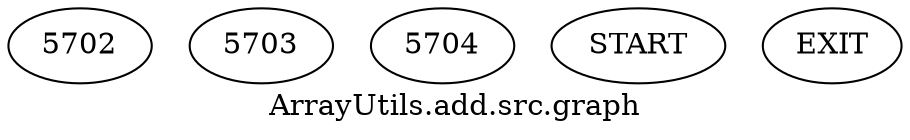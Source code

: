 /* --------------------------------------------------- */
/* Generated by Dr. Garbage Control Flow Graph Factory */
/* http://www.drgarbage.com                            */
/* Version: 4.5.0.201508311741                         */
/* Retrieved on: 2020-01-06 13:36:22.547               */
/* --------------------------------------------------- */
digraph "ArrayUtils.add.src.graph" {
 graph [label="ArrayUtils.add.src.graph"];
 2 [label="5702" ]
 3 [label="5703" ]
 4 [label="5704" ]
 5 [label="START" ]
 6 [label="EXIT" ]
 5  2
 2  3
 3  4
 4  6
}
